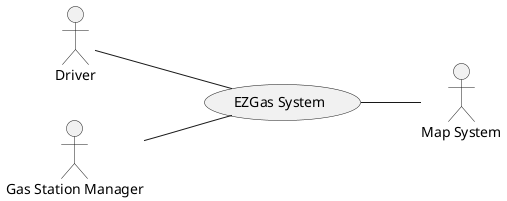 @startuml
  left to right direction
  actor Driver as a
  actor "Gas Station Manager" as gsm
  actor "Map System" as ms
  a -- ( EZGas System )
  gsm -- ( EZGas System )
  ( EZGas System ) -- ms
@enduml
